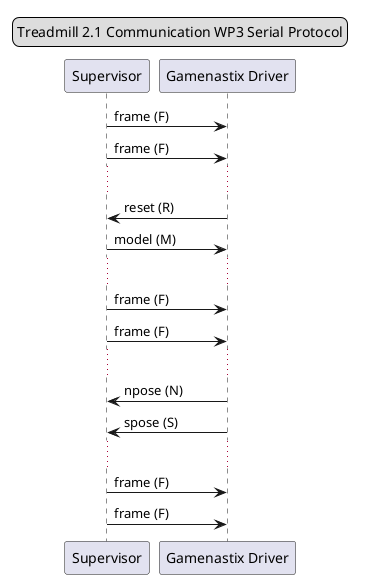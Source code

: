 @startuml

legend top center
Treadmill 2.1 Communication WP3 Serial Protocol
end legend

participant "Supervisor" as SUPERVISOR
participant "Gamenastix Driver" as DRIVER

SUPERVISOR -> DRIVER: frame (F)
SUPERVISOR -> DRIVER: frame (F)
...
DRIVER -> SUPERVISOR: reset (R)
SUPERVISOR -> DRIVER: model (M)
...
SUPERVISOR -> DRIVER: frame (F)
SUPERVISOR -> DRIVER: frame (F)
...
DRIVER -> SUPERVISOR: npose (N)
DRIVER -> SUPERVISOR: spose (S)
...
SUPERVISOR -> DRIVER: frame (F)
SUPERVISOR -> DRIVER: frame (F)

@enduml